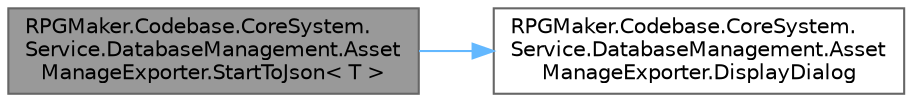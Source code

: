 digraph "RPGMaker.Codebase.CoreSystem.Service.DatabaseManagement.AssetManageExporter.StartToJson&lt; T &gt;"
{
 // LATEX_PDF_SIZE
  bgcolor="transparent";
  edge [fontname=Helvetica,fontsize=10,labelfontname=Helvetica,labelfontsize=10];
  node [fontname=Helvetica,fontsize=10,shape=box,height=0.2,width=0.4];
  rankdir="LR";
  Node1 [id="Node000001",label="RPGMaker.Codebase.CoreSystem.\lService.DatabaseManagement.Asset\lManageExporter.StartToJson\< T \>",height=0.2,width=0.4,color="gray40", fillcolor="grey60", style="filled", fontcolor="black",tooltip="😁 JSON書き出し"];
  Node1 -> Node2 [id="edge1_Node000001_Node000002",color="steelblue1",style="solid",tooltip=" "];
  Node2 [id="Node000002",label="RPGMaker.Codebase.CoreSystem.\lService.DatabaseManagement.Asset\lManageExporter.DisplayDialog",height=0.2,width=0.4,color="grey40", fillcolor="white", style="filled",URL="$d8/d9e/class_r_p_g_maker_1_1_codebase_1_1_core_system_1_1_service_1_1_database_management_1_1_asset_manage_exporter.html#aee82473dc6e6e643e0dac03d901ffbef",tooltip="😁 ダイアログ表示用"];
}
